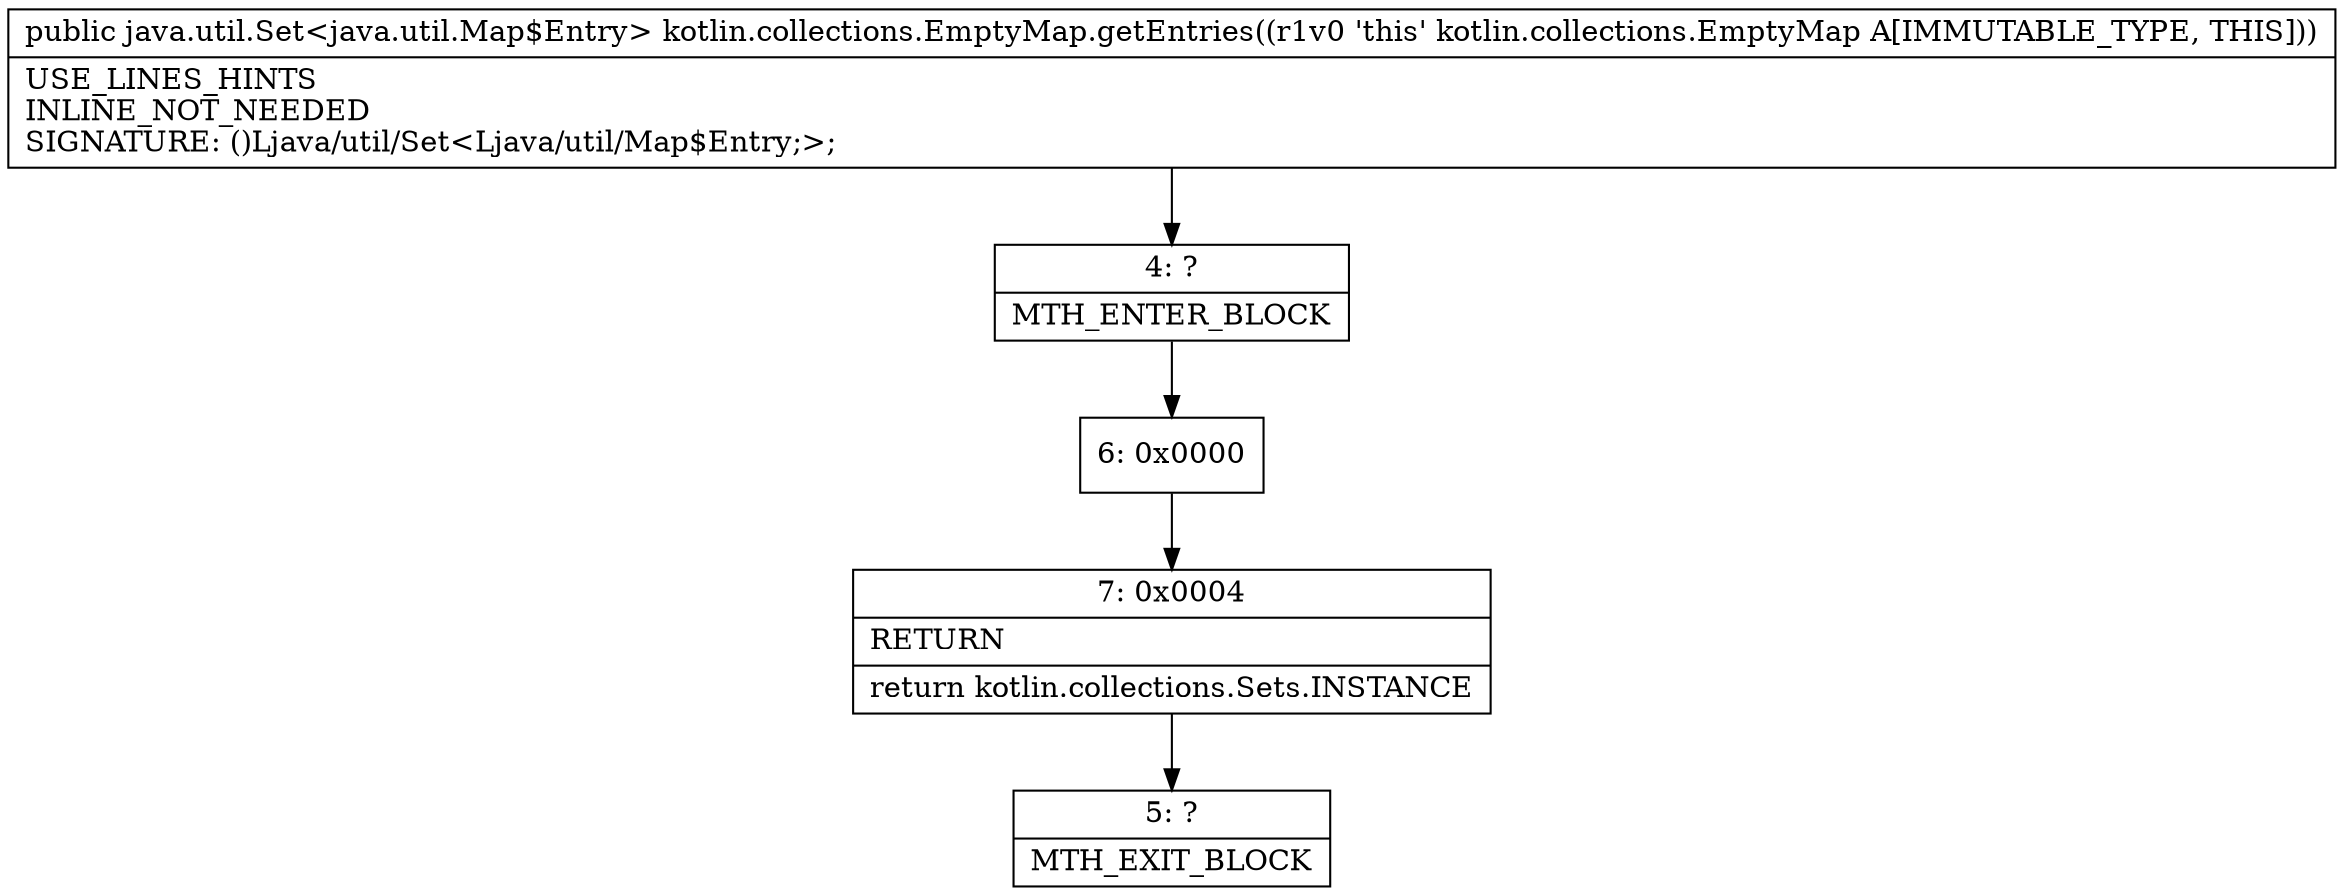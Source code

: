 digraph "CFG forkotlin.collections.EmptyMap.getEntries()Ljava\/util\/Set;" {
Node_4 [shape=record,label="{4\:\ ?|MTH_ENTER_BLOCK\l}"];
Node_6 [shape=record,label="{6\:\ 0x0000}"];
Node_7 [shape=record,label="{7\:\ 0x0004|RETURN\l|return kotlin.collections.Sets.INSTANCE\l}"];
Node_5 [shape=record,label="{5\:\ ?|MTH_EXIT_BLOCK\l}"];
MethodNode[shape=record,label="{public java.util.Set\<java.util.Map$Entry\> kotlin.collections.EmptyMap.getEntries((r1v0 'this' kotlin.collections.EmptyMap A[IMMUTABLE_TYPE, THIS]))  | USE_LINES_HINTS\lINLINE_NOT_NEEDED\lSIGNATURE: ()Ljava\/util\/Set\<Ljava\/util\/Map$Entry;\>;\l}"];
MethodNode -> Node_4;Node_4 -> Node_6;
Node_6 -> Node_7;
Node_7 -> Node_5;
}

